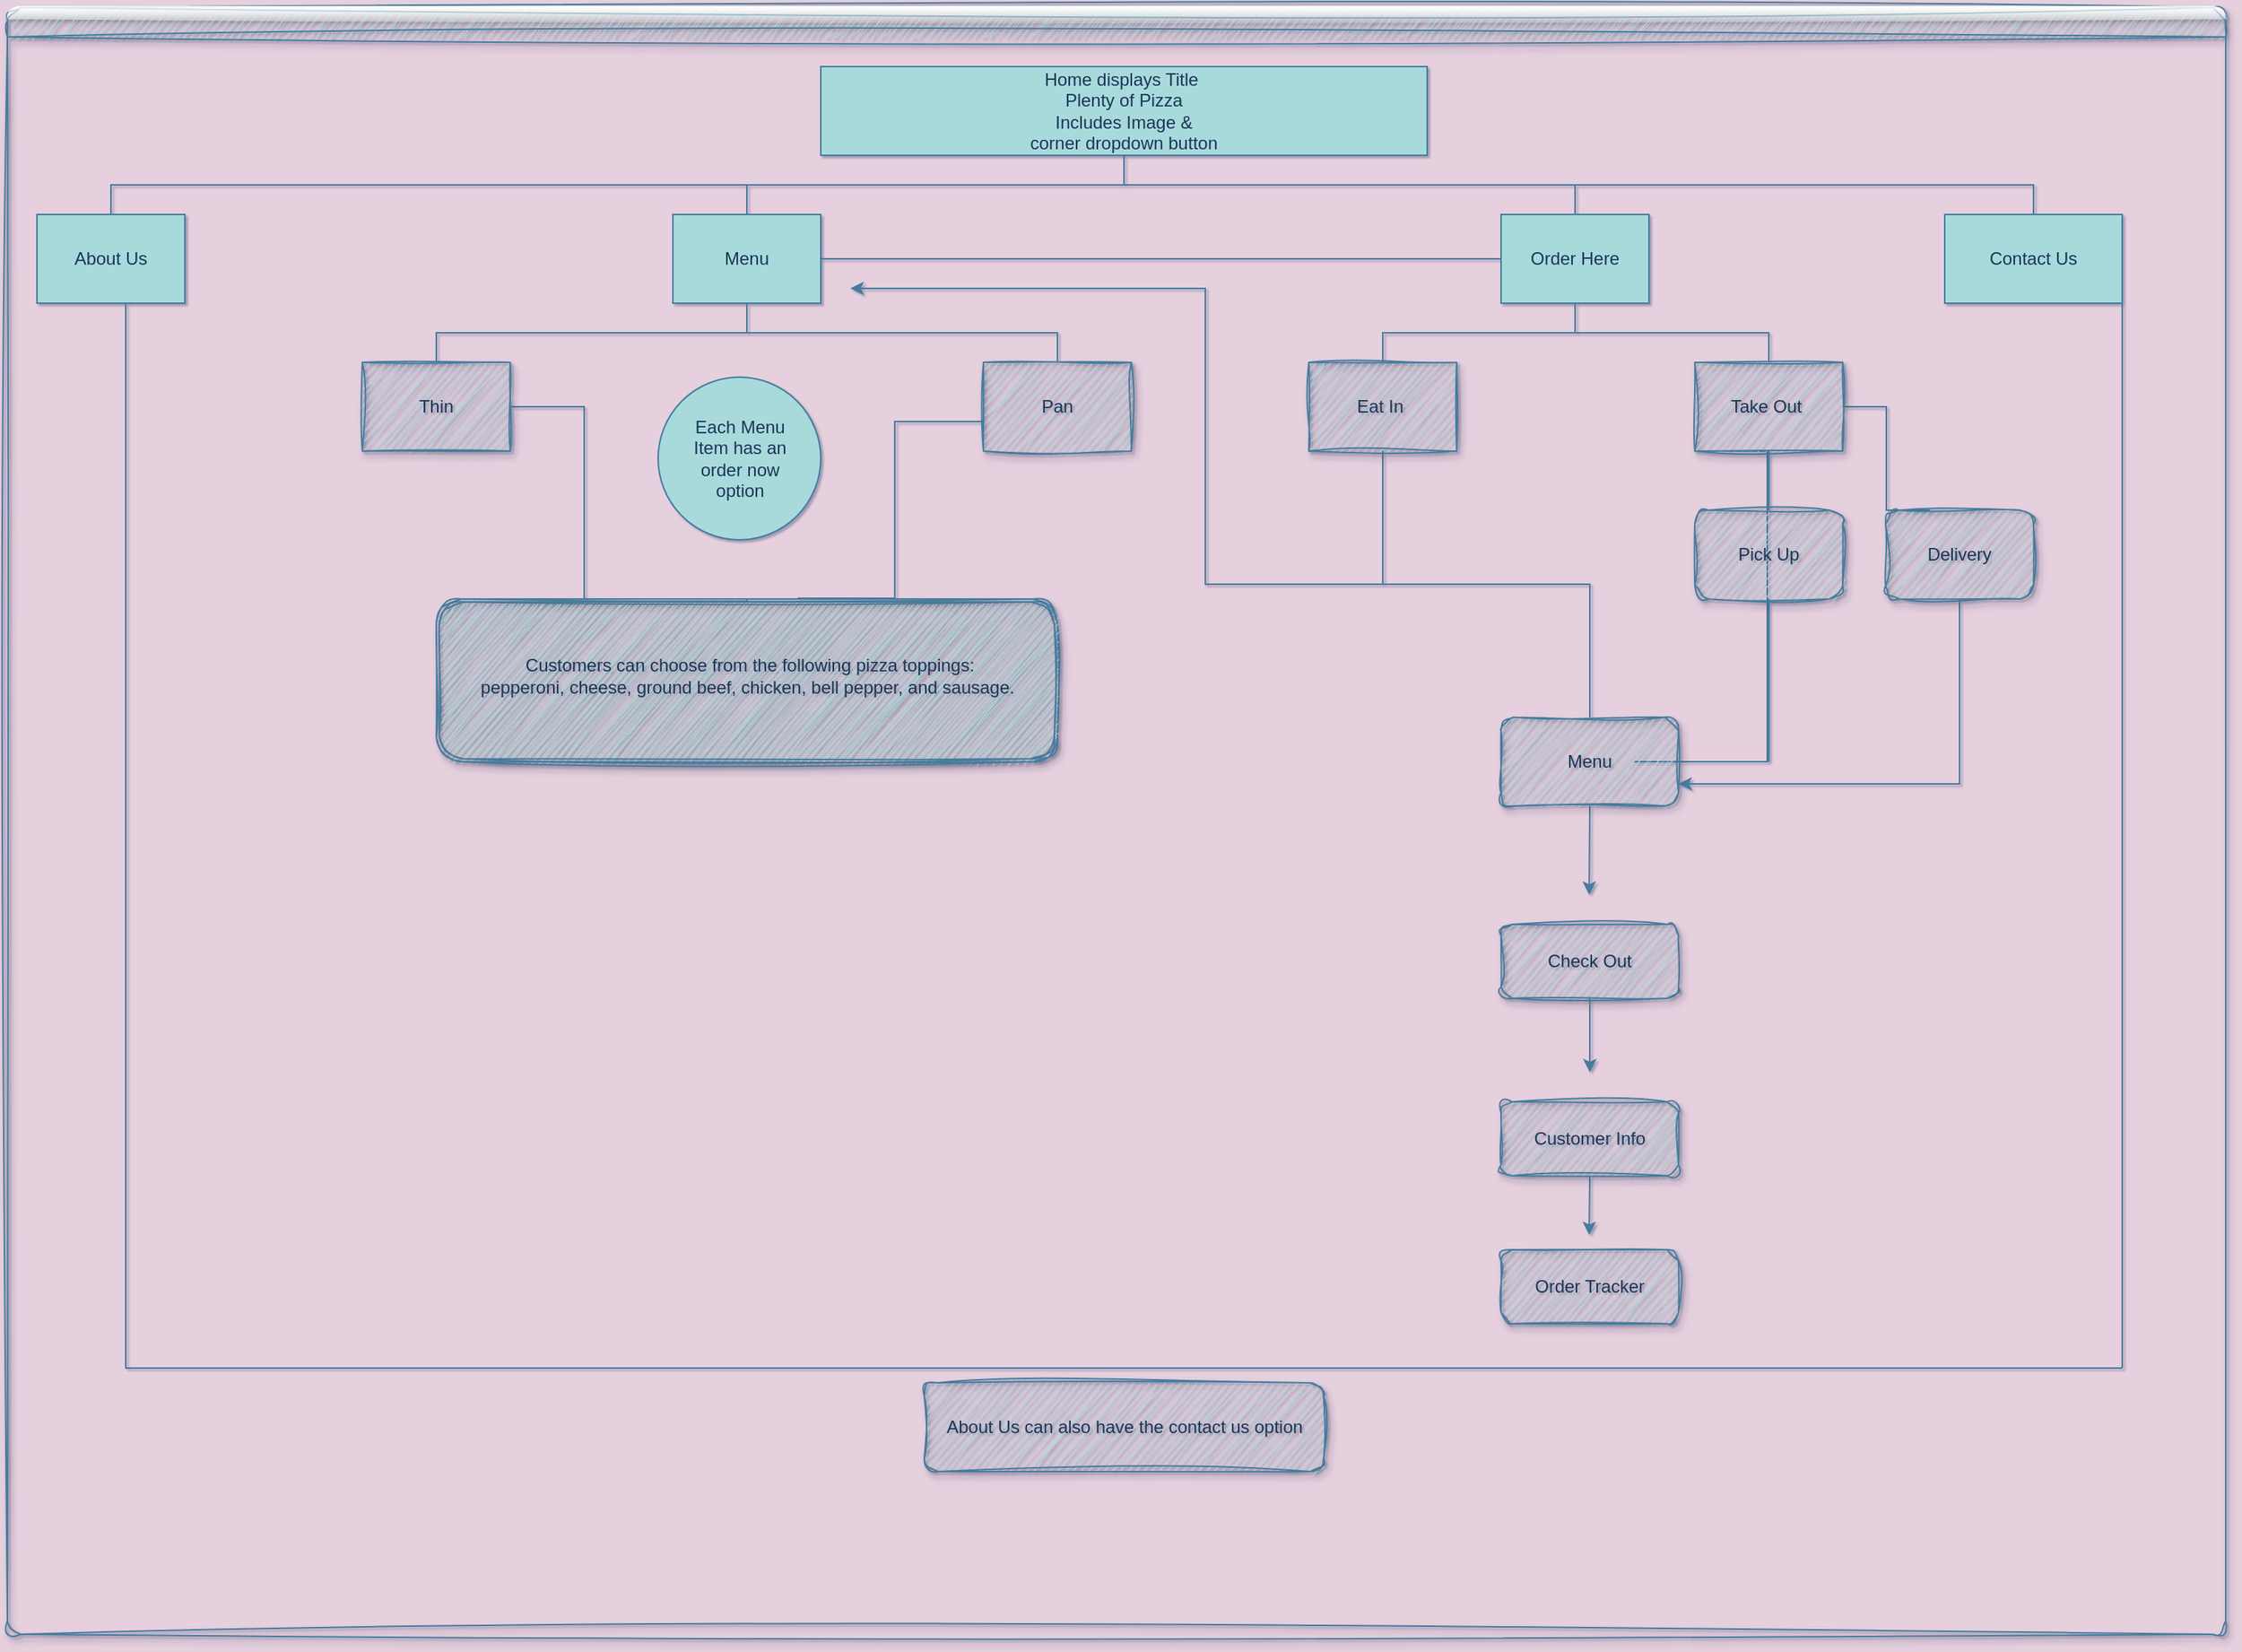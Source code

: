 <mxfile version="21.5.0" type="github">
  <diagram id="prtHgNgQTEPvFCAcTncT" name="Page-1">
    <mxGraphModel dx="2375" dy="1415" grid="1" gridSize="10" guides="1" tooltips="1" connect="1" arrows="1" fold="1" page="1" pageScale="1" pageWidth="827" pageHeight="1169" background="#E6D0DE" math="0" shadow="1">
      <root>
        <mxCell id="0" />
        <mxCell id="1" parent="0" />
        <mxCell id="3U8508BYd-Jw2ItALoRt-1" value="" style="swimlane;startSize=20;horizontal=1;containerType=tree;newEdgeStyle={&quot;edgeStyle&quot;:&quot;elbowEdgeStyle&quot;,&quot;startArrow&quot;:&quot;none&quot;,&quot;endArrow&quot;:&quot;none&quot;};shadow=1;swimlaneFillColor=none;sketch=1;curveFitting=1;jiggle=2;rounded=1;glass=1;labelBackgroundColor=none;fillColor=#A8DADC;strokeColor=#457B9D;fontColor=#1D3557;" vertex="1" parent="1">
          <mxGeometry x="80" y="35" width="1500" height="1100" as="geometry" />
        </mxCell>
        <mxCell id="3U8508BYd-Jw2ItALoRt-104" value="" style="rounded=1;whiteSpace=wrap;html=1;labelBackgroundColor=none;fillColor=#A8DADC;strokeColor=#457B9D;fontColor=#1D3557;sketch=1;curveFitting=1;jiggle=2;shadow=1;" vertex="1" parent="3U8508BYd-Jw2ItALoRt-1">
          <mxGeometry x="620" y="930" width="270" height="60" as="geometry" />
        </mxCell>
        <mxCell id="3U8508BYd-Jw2ItALoRt-86" value="" style="ellipse;whiteSpace=wrap;html=1;aspect=fixed;labelBackgroundColor=none;fillColor=#A8DADC;strokeColor=#457B9D;fontColor=#1D3557;" vertex="1" parent="3U8508BYd-Jw2ItALoRt-1">
          <mxGeometry x="440" y="250" width="110" height="110" as="geometry" />
        </mxCell>
        <mxCell id="3U8508BYd-Jw2ItALoRt-2" value="" style="edgeStyle=elbowEdgeStyle;elbow=vertical;sourcePerimeterSpacing=0;targetPerimeterSpacing=0;startArrow=none;endArrow=none;rounded=0;curved=0;labelBackgroundColor=none;strokeColor=#457B9D;fontColor=default;" edge="1" parent="3U8508BYd-Jw2ItALoRt-1" source="3U8508BYd-Jw2ItALoRt-4" target="3U8508BYd-Jw2ItALoRt-5">
          <mxGeometry relative="1" as="geometry" />
        </mxCell>
        <UserObject label="Home displays Title&amp;nbsp;&lt;br&gt;Plenty of Pizza&lt;br&gt;Includes Image &amp;amp;&lt;br&gt;corner dropdown button" treeRoot="1" id="3U8508BYd-Jw2ItALoRt-4">
          <mxCell style="whiteSpace=wrap;html=1;align=center;treeFolding=1;treeMoving=1;newEdgeStyle={&quot;edgeStyle&quot;:&quot;elbowEdgeStyle&quot;,&quot;startArrow&quot;:&quot;none&quot;,&quot;endArrow&quot;:&quot;none&quot;};labelBackgroundColor=none;fillColor=#A8DADC;strokeColor=#457B9D;fontColor=#1D3557;" vertex="1" parent="3U8508BYd-Jw2ItALoRt-1">
            <mxGeometry x="550" y="40" width="410" height="60" as="geometry" />
          </mxCell>
        </UserObject>
        <mxCell id="3U8508BYd-Jw2ItALoRt-100" style="edgeStyle=elbowEdgeStyle;rounded=0;orthogonalLoop=1;jettySize=auto;html=1;startArrow=none;endArrow=none;exitX=0.5;exitY=1;exitDx=0;exitDy=0;labelBackgroundColor=none;strokeColor=#457B9D;fontColor=default;" edge="1" parent="3U8508BYd-Jw2ItALoRt-1">
          <mxGeometry relative="1" as="geometry">
            <mxPoint x="90" y="920" as="sourcePoint" />
            <mxPoint x="1430" y="920" as="targetPoint" />
          </mxGeometry>
        </mxCell>
        <mxCell id="3U8508BYd-Jw2ItALoRt-101" style="edgeStyle=elbowEdgeStyle;rounded=0;orthogonalLoop=1;jettySize=auto;html=1;startArrow=none;endArrow=none;exitX=0.5;exitY=1;exitDx=0;exitDy=0;labelBackgroundColor=none;strokeColor=#457B9D;fontColor=default;" edge="1" parent="3U8508BYd-Jw2ItALoRt-1" source="3U8508BYd-Jw2ItALoRt-5">
          <mxGeometry relative="1" as="geometry">
            <mxPoint x="90" y="920" as="targetPoint" />
          </mxGeometry>
        </mxCell>
        <mxCell id="3U8508BYd-Jw2ItALoRt-5" value="About Us" style="whiteSpace=wrap;html=1;align=center;verticalAlign=middle;treeFolding=1;treeMoving=1;newEdgeStyle={&quot;edgeStyle&quot;:&quot;elbowEdgeStyle&quot;,&quot;startArrow&quot;:&quot;none&quot;,&quot;endArrow&quot;:&quot;none&quot;};labelBackgroundColor=none;fillColor=#A8DADC;strokeColor=#457B9D;fontColor=#1D3557;" vertex="1" parent="3U8508BYd-Jw2ItALoRt-1">
          <mxGeometry x="20" y="140" width="100" height="60" as="geometry" />
        </mxCell>
        <mxCell id="3U8508BYd-Jw2ItALoRt-8" value="" style="edgeStyle=elbowEdgeStyle;elbow=vertical;sourcePerimeterSpacing=0;targetPerimeterSpacing=0;startArrow=none;endArrow=none;rounded=0;curved=0;labelBackgroundColor=none;strokeColor=#457B9D;fontColor=default;" edge="1" target="3U8508BYd-Jw2ItALoRt-9" source="3U8508BYd-Jw2ItALoRt-4" parent="3U8508BYd-Jw2ItALoRt-1">
          <mxGeometry relative="1" as="geometry">
            <mxPoint x="825" y="170" as="sourcePoint" />
          </mxGeometry>
        </mxCell>
        <mxCell id="3U8508BYd-Jw2ItALoRt-48" style="edgeStyle=elbowEdgeStyle;rounded=0;orthogonalLoop=1;jettySize=auto;html=1;startArrow=none;endArrow=none;exitX=1;exitY=0.5;exitDx=0;exitDy=0;entryX=0;entryY=0.5;entryDx=0;entryDy=0;labelBackgroundColor=none;strokeColor=#457B9D;fontColor=default;" edge="1" parent="3U8508BYd-Jw2ItALoRt-1" source="3U8508BYd-Jw2ItALoRt-9" target="3U8508BYd-Jw2ItALoRt-44">
          <mxGeometry relative="1" as="geometry" />
        </mxCell>
        <mxCell id="3U8508BYd-Jw2ItALoRt-9" value="Menu" style="whiteSpace=wrap;html=1;align=center;verticalAlign=middle;treeFolding=1;treeMoving=1;newEdgeStyle={&quot;edgeStyle&quot;:&quot;elbowEdgeStyle&quot;,&quot;startArrow&quot;:&quot;none&quot;,&quot;endArrow&quot;:&quot;none&quot;};labelBackgroundColor=none;fillColor=#A8DADC;strokeColor=#457B9D;fontColor=#1D3557;" vertex="1" parent="3U8508BYd-Jw2ItALoRt-1">
          <mxGeometry x="450" y="140" width="100" height="60" as="geometry" />
        </mxCell>
        <mxCell id="3U8508BYd-Jw2ItALoRt-10" value="" style="edgeStyle=elbowEdgeStyle;rounded=0;orthogonalLoop=1;jettySize=auto;html=1;elbow=vertical;startArrow=none;endArrow=none;labelBackgroundColor=none;strokeColor=#457B9D;fontColor=default;" edge="1" source="3U8508BYd-Jw2ItALoRt-4" target="3U8508BYd-Jw2ItALoRt-11" parent="3U8508BYd-Jw2ItALoRt-1">
          <mxGeometry relative="1" as="geometry" />
        </mxCell>
        <mxCell id="3U8508BYd-Jw2ItALoRt-102" style="edgeStyle=elbowEdgeStyle;rounded=0;orthogonalLoop=1;jettySize=auto;html=1;startArrow=none;endArrow=none;targetPerimeterSpacing=2;exitX=1;exitY=0.75;exitDx=0;exitDy=0;labelBackgroundColor=none;strokeColor=#457B9D;fontColor=default;" edge="1" parent="3U8508BYd-Jw2ItALoRt-1" source="3U8508BYd-Jw2ItALoRt-11">
          <mxGeometry relative="1" as="geometry">
            <mxPoint x="1430" y="920" as="targetPoint" />
            <mxPoint x="1430" y="220" as="sourcePoint" />
            <Array as="points">
              <mxPoint x="1430" y="270" />
            </Array>
          </mxGeometry>
        </mxCell>
        <UserObject label="Contact Us" treeRoot="1" id="3U8508BYd-Jw2ItALoRt-11">
          <mxCell style="whiteSpace=wrap;html=1;align=center;treeFolding=1;treeMoving=1;newEdgeStyle={&quot;edgeStyle&quot;:&quot;elbowEdgeStyle&quot;,&quot;startArrow&quot;:&quot;none&quot;,&quot;endArrow&quot;:&quot;none&quot;};labelBackgroundColor=none;fillColor=#A8DADC;strokeColor=#457B9D;fontColor=#1D3557;" vertex="1" parent="3U8508BYd-Jw2ItALoRt-1">
            <mxGeometry x="1310" y="140" width="120" height="60" as="geometry" />
          </mxCell>
        </UserObject>
        <mxCell id="3U8508BYd-Jw2ItALoRt-13" value="" style="edgeStyle=elbowEdgeStyle;elbow=vertical;sourcePerimeterSpacing=0;targetPerimeterSpacing=0;startArrow=none;endArrow=none;rounded=0;curved=0;labelBackgroundColor=none;strokeColor=#457B9D;fontColor=default;" edge="1" target="3U8508BYd-Jw2ItALoRt-14" source="3U8508BYd-Jw2ItALoRt-9" parent="3U8508BYd-Jw2ItALoRt-1">
          <mxGeometry relative="1" as="geometry">
            <mxPoint x="635" y="150" as="sourcePoint" />
          </mxGeometry>
        </mxCell>
        <mxCell id="3U8508BYd-Jw2ItALoRt-39" style="edgeStyle=elbowEdgeStyle;rounded=0;orthogonalLoop=1;jettySize=auto;html=1;startArrow=none;endArrow=none;entryX=0.327;entryY=0.026;entryDx=0;entryDy=0;entryPerimeter=0;elbow=vertical;exitX=0.5;exitY=0;exitDx=0;exitDy=0;labelBackgroundColor=none;strokeColor=#457B9D;fontColor=default;" edge="1" parent="3U8508BYd-Jw2ItALoRt-1" source="3U8508BYd-Jw2ItALoRt-34" target="3U8508BYd-Jw2ItALoRt-34">
          <mxGeometry relative="1" as="geometry">
            <mxPoint x="260" y="300" as="sourcePoint" />
          </mxGeometry>
        </mxCell>
        <mxCell id="3U8508BYd-Jw2ItALoRt-41" style="edgeStyle=elbowEdgeStyle;rounded=0;orthogonalLoop=1;jettySize=auto;html=1;startArrow=none;endArrow=none;exitX=1;exitY=0.5;exitDx=0;exitDy=0;entryX=0.5;entryY=0;entryDx=0;entryDy=0;labelBackgroundColor=none;strokeColor=#457B9D;fontColor=default;" edge="1" parent="3U8508BYd-Jw2ItALoRt-1" source="3U8508BYd-Jw2ItALoRt-14" target="3U8508BYd-Jw2ItALoRt-34">
          <mxGeometry relative="1" as="geometry">
            <Array as="points">
              <mxPoint x="390" y="320" />
            </Array>
          </mxGeometry>
        </mxCell>
        <mxCell id="3U8508BYd-Jw2ItALoRt-14" value="Thin" style="whiteSpace=wrap;html=1;align=center;verticalAlign=middle;treeFolding=1;treeMoving=1;newEdgeStyle={&quot;edgeStyle&quot;:&quot;elbowEdgeStyle&quot;,&quot;startArrow&quot;:&quot;none&quot;,&quot;endArrow&quot;:&quot;none&quot;};sketch=1;curveFitting=1;jiggle=2;shadow=1;labelBackgroundColor=none;fillColor=#A8DADC;strokeColor=#457B9D;fontColor=#1D3557;" vertex="1" parent="3U8508BYd-Jw2ItALoRt-1">
          <mxGeometry x="240" y="240" width="100" height="60" as="geometry" />
        </mxCell>
        <mxCell id="3U8508BYd-Jw2ItALoRt-31" value="" style="edgeStyle=elbowEdgeStyle;elbow=vertical;sourcePerimeterSpacing=0;targetPerimeterSpacing=0;startArrow=none;endArrow=none;rounded=0;curved=0;labelBackgroundColor=none;strokeColor=#457B9D;fontColor=default;" edge="1" target="3U8508BYd-Jw2ItALoRt-32" source="3U8508BYd-Jw2ItALoRt-9" parent="3U8508BYd-Jw2ItALoRt-1">
          <mxGeometry relative="1" as="geometry">
            <mxPoint x="635" y="150" as="sourcePoint" />
          </mxGeometry>
        </mxCell>
        <mxCell id="3U8508BYd-Jw2ItALoRt-40" style="edgeStyle=elbowEdgeStyle;rounded=0;orthogonalLoop=1;jettySize=auto;html=1;startArrow=none;endArrow=none;entryX=0.582;entryY=-0.004;entryDx=0;entryDy=0;entryPerimeter=0;labelBackgroundColor=none;strokeColor=#457B9D;fontColor=default;" edge="1" parent="3U8508BYd-Jw2ItALoRt-1" source="3U8508BYd-Jw2ItALoRt-32" target="3U8508BYd-Jw2ItALoRt-34">
          <mxGeometry relative="1" as="geometry">
            <Array as="points">
              <mxPoint x="600" y="280" />
              <mxPoint x="310" y="310" />
            </Array>
          </mxGeometry>
        </mxCell>
        <mxCell id="3U8508BYd-Jw2ItALoRt-32" value="Pan" style="whiteSpace=wrap;html=1;align=center;verticalAlign=middle;treeFolding=1;treeMoving=1;newEdgeStyle={&quot;edgeStyle&quot;:&quot;elbowEdgeStyle&quot;,&quot;startArrow&quot;:&quot;none&quot;,&quot;endArrow&quot;:&quot;none&quot;};sketch=1;curveFitting=1;jiggle=2;shadow=1;labelBackgroundColor=none;fillColor=#A8DADC;strokeColor=#457B9D;fontColor=#1D3557;" vertex="1" parent="3U8508BYd-Jw2ItALoRt-1">
          <mxGeometry x="660" y="240" width="100" height="60" as="geometry" />
        </mxCell>
        <mxCell id="3U8508BYd-Jw2ItALoRt-34" value="" style="shape=ext;double=1;rounded=1;whiteSpace=wrap;html=1;sketch=1;curveFitting=1;jiggle=2;shadow=1;labelBackgroundColor=none;fillColor=#A8DADC;strokeColor=#457B9D;fontColor=#1D3557;" vertex="1" parent="3U8508BYd-Jw2ItALoRt-1">
          <mxGeometry x="290" y="400" width="420" height="110" as="geometry" />
        </mxCell>
        <mxCell id="3U8508BYd-Jw2ItALoRt-12" value="&lt;br&gt;&amp;nbsp;Customers can choose from the following pizza toppings:&lt;br&gt;&amp;nbsp;pepperoni, cheese, ground beef, chicken, bell pepper, and sausage.&amp;nbsp;" style="text;html=1;align=center;verticalAlign=middle;resizable=0;points=[];autosize=1;strokeColor=none;fillColor=none;labelBackgroundColor=none;fontColor=#1D3557;" vertex="1" parent="3U8508BYd-Jw2ItALoRt-1">
          <mxGeometry x="305" y="415" width="390" height="60" as="geometry" />
        </mxCell>
        <mxCell id="3U8508BYd-Jw2ItALoRt-43" value="" style="edgeStyle=elbowEdgeStyle;elbow=vertical;sourcePerimeterSpacing=0;targetPerimeterSpacing=0;startArrow=none;endArrow=none;rounded=0;curved=0;labelBackgroundColor=none;strokeColor=#457B9D;fontColor=default;" edge="1" target="3U8508BYd-Jw2ItALoRt-44" source="3U8508BYd-Jw2ItALoRt-4" parent="3U8508BYd-Jw2ItALoRt-1">
          <mxGeometry relative="1" as="geometry">
            <mxPoint x="555" y="130" as="sourcePoint" />
          </mxGeometry>
        </mxCell>
        <mxCell id="3U8508BYd-Jw2ItALoRt-44" value="Order Here" style="whiteSpace=wrap;html=1;align=center;verticalAlign=middle;treeFolding=1;treeMoving=1;newEdgeStyle={&quot;edgeStyle&quot;:&quot;elbowEdgeStyle&quot;,&quot;startArrow&quot;:&quot;none&quot;,&quot;endArrow&quot;:&quot;none&quot;};labelBackgroundColor=none;fillColor=#A8DADC;strokeColor=#457B9D;fontColor=#1D3557;" vertex="1" parent="3U8508BYd-Jw2ItALoRt-1">
          <mxGeometry x="1010" y="140" width="100" height="60" as="geometry" />
        </mxCell>
        <mxCell id="3U8508BYd-Jw2ItALoRt-45" value="Each Menu Item has an order now option" style="text;html=1;strokeColor=none;fillColor=none;align=center;verticalAlign=middle;whiteSpace=wrap;rounded=0;labelBackgroundColor=none;fontColor=#1D3557;" vertex="1" parent="3U8508BYd-Jw2ItALoRt-1">
          <mxGeometry x="457.5" y="285" width="75" height="40" as="geometry" />
        </mxCell>
        <mxCell id="3U8508BYd-Jw2ItALoRt-50" value="" style="edgeStyle=elbowEdgeStyle;elbow=vertical;sourcePerimeterSpacing=0;targetPerimeterSpacing=0;startArrow=none;endArrow=none;rounded=0;curved=0;labelBackgroundColor=none;strokeColor=#457B9D;fontColor=default;" edge="1" target="3U8508BYd-Jw2ItALoRt-51" source="3U8508BYd-Jw2ItALoRt-44" parent="3U8508BYd-Jw2ItALoRt-1">
          <mxGeometry relative="1" as="geometry">
            <mxPoint x="535" y="130" as="sourcePoint" />
          </mxGeometry>
        </mxCell>
        <mxCell id="3U8508BYd-Jw2ItALoRt-58" style="edgeStyle=elbowEdgeStyle;rounded=0;orthogonalLoop=1;jettySize=auto;html=1;startArrow=none;endArrow=none;exitX=0.5;exitY=1;exitDx=0;exitDy=0;entryX=0.5;entryY=1;entryDx=0;entryDy=0;labelBackgroundColor=none;strokeColor=#457B9D;fontColor=default;" edge="1" parent="3U8508BYd-Jw2ItALoRt-1" source="3U8508BYd-Jw2ItALoRt-51" target="3U8508BYd-Jw2ItALoRt-51">
          <mxGeometry relative="1" as="geometry">
            <mxPoint x="1050" y="360" as="targetPoint" />
            <Array as="points">
              <mxPoint x="940" y="390" />
              <mxPoint x="1000" y="340" />
            </Array>
          </mxGeometry>
        </mxCell>
        <mxCell id="3U8508BYd-Jw2ItALoRt-51" value="Eat In&amp;nbsp;" style="whiteSpace=wrap;html=1;align=center;verticalAlign=middle;treeFolding=1;treeMoving=1;newEdgeStyle={&quot;edgeStyle&quot;:&quot;elbowEdgeStyle&quot;,&quot;startArrow&quot;:&quot;none&quot;,&quot;endArrow&quot;:&quot;none&quot;};sketch=1;curveFitting=1;jiggle=2;shadow=1;labelBackgroundColor=none;fillColor=#A8DADC;strokeColor=#457B9D;fontColor=#1D3557;" vertex="1" parent="3U8508BYd-Jw2ItALoRt-1">
          <mxGeometry x="880" y="240" width="100" height="60" as="geometry" />
        </mxCell>
        <mxCell id="3U8508BYd-Jw2ItALoRt-54" style="edgeStyle=elbowEdgeStyle;rounded=0;orthogonalLoop=1;jettySize=auto;html=1;startArrow=none;endArrow=none;exitX=1;exitY=0.5;exitDx=0;exitDy=0;entryX=1;entryY=0.75;entryDx=0;entryDy=0;labelBackgroundColor=none;strokeColor=#457B9D;fontColor=default;" edge="1" parent="3U8508BYd-Jw2ItALoRt-1" source="3U8508BYd-Jw2ItALoRt-44" target="3U8508BYd-Jw2ItALoRt-44">
          <mxGeometry relative="1" as="geometry" />
        </mxCell>
        <mxCell id="3U8508BYd-Jw2ItALoRt-56" value="" style="edgeStyle=elbowEdgeStyle;elbow=vertical;sourcePerimeterSpacing=0;targetPerimeterSpacing=0;startArrow=none;endArrow=none;rounded=0;curved=0;labelBackgroundColor=none;strokeColor=#457B9D;fontColor=default;" edge="1" target="3U8508BYd-Jw2ItALoRt-57" source="3U8508BYd-Jw2ItALoRt-44" parent="3U8508BYd-Jw2ItALoRt-1">
          <mxGeometry relative="1" as="geometry">
            <mxPoint x="825" y="140" as="sourcePoint" />
          </mxGeometry>
        </mxCell>
        <mxCell id="3U8508BYd-Jw2ItALoRt-59" style="edgeStyle=elbowEdgeStyle;rounded=0;orthogonalLoop=1;jettySize=auto;html=1;startArrow=none;endArrow=none;exitX=0.5;exitY=1;exitDx=0;exitDy=0;entryX=1;entryY=0.5;entryDx=0;entryDy=0;labelBackgroundColor=none;strokeColor=#457B9D;fontColor=default;" edge="1" parent="3U8508BYd-Jw2ItALoRt-1">
          <mxGeometry relative="1" as="geometry">
            <mxPoint x="1100" y="510.0" as="targetPoint" />
            <mxPoint x="1161" y="300" as="sourcePoint" />
            <Array as="points">
              <mxPoint x="1190" y="490" />
              <mxPoint x="1040" y="300" />
              <mxPoint x="1090" y="330" />
            </Array>
          </mxGeometry>
        </mxCell>
        <mxCell id="3U8508BYd-Jw2ItALoRt-81" style="edgeStyle=elbowEdgeStyle;rounded=0;orthogonalLoop=1;jettySize=auto;html=1;startArrow=none;endArrow=none;exitX=1;exitY=0.5;exitDx=0;exitDy=0;labelBackgroundColor=none;strokeColor=#457B9D;fontColor=default;" edge="1" parent="3U8508BYd-Jw2ItALoRt-1" source="3U8508BYd-Jw2ItALoRt-57">
          <mxGeometry relative="1" as="geometry">
            <mxPoint x="1300.0" y="340" as="targetPoint" />
          </mxGeometry>
        </mxCell>
        <mxCell id="3U8508BYd-Jw2ItALoRt-57" value="Take Out&amp;nbsp;" style="whiteSpace=wrap;html=1;align=center;verticalAlign=middle;treeFolding=1;treeMoving=1;newEdgeStyle={&quot;edgeStyle&quot;:&quot;elbowEdgeStyle&quot;,&quot;startArrow&quot;:&quot;none&quot;,&quot;endArrow&quot;:&quot;none&quot;};sketch=1;curveFitting=1;jiggle=2;shadow=1;labelBackgroundColor=none;fillColor=#A8DADC;strokeColor=#457B9D;fontColor=#1D3557;" vertex="1" parent="3U8508BYd-Jw2ItALoRt-1">
          <mxGeometry x="1141" y="240" width="100" height="60" as="geometry" />
        </mxCell>
        <mxCell id="3U8508BYd-Jw2ItALoRt-67" style="edgeStyle=orthogonalEdgeStyle;rounded=0;orthogonalLoop=1;jettySize=auto;html=1;labelBackgroundColor=none;strokeColor=#457B9D;fontColor=default;" edge="1" parent="3U8508BYd-Jw2ItALoRt-1" source="3U8508BYd-Jw2ItALoRt-66">
          <mxGeometry relative="1" as="geometry">
            <mxPoint x="570" y="190" as="targetPoint" />
            <Array as="points">
              <mxPoint x="810" y="390" />
              <mxPoint x="810" y="190" />
            </Array>
          </mxGeometry>
        </mxCell>
        <mxCell id="3U8508BYd-Jw2ItALoRt-89" style="edgeStyle=orthogonalEdgeStyle;rounded=0;orthogonalLoop=1;jettySize=auto;html=1;exitX=0.5;exitY=1;exitDx=0;exitDy=0;labelBackgroundColor=none;strokeColor=#457B9D;fontColor=default;" edge="1" parent="3U8508BYd-Jw2ItALoRt-1" source="3U8508BYd-Jw2ItALoRt-66">
          <mxGeometry relative="1" as="geometry">
            <mxPoint x="1069.545" y="600.0" as="targetPoint" />
          </mxGeometry>
        </mxCell>
        <mxCell id="3U8508BYd-Jw2ItALoRt-66" value="Menu" style="whiteSpace=wrap;html=1;rounded=1;glass=0;sketch=1;curveFitting=1;jiggle=2;shadow=1;labelBackgroundColor=none;fillColor=#A8DADC;strokeColor=#457B9D;fontColor=#1D3557;" vertex="1" parent="3U8508BYd-Jw2ItALoRt-1">
          <mxGeometry x="1010" y="480" width="120" height="60" as="geometry" />
        </mxCell>
        <mxCell id="3U8508BYd-Jw2ItALoRt-79" value="" style="edgeStyle=elbowEdgeStyle;elbow=vertical;sourcePerimeterSpacing=0;targetPerimeterSpacing=0;startArrow=none;endArrow=none;rounded=0;curved=0;labelBackgroundColor=none;strokeColor=#457B9D;fontColor=default;" edge="1" target="3U8508BYd-Jw2ItALoRt-80" source="3U8508BYd-Jw2ItALoRt-57" parent="3U8508BYd-Jw2ItALoRt-1">
          <mxGeometry relative="1" as="geometry">
            <mxPoint x="1110" y="230" as="sourcePoint" />
          </mxGeometry>
        </mxCell>
        <mxCell id="3U8508BYd-Jw2ItALoRt-85" style="edgeStyle=elbowEdgeStyle;rounded=0;orthogonalLoop=1;jettySize=auto;html=1;startArrow=none;endArrow=none;labelBackgroundColor=none;strokeColor=#457B9D;fontColor=default;" edge="1" parent="3U8508BYd-Jw2ItALoRt-1" source="3U8508BYd-Jw2ItALoRt-80">
          <mxGeometry relative="1" as="geometry">
            <mxPoint x="1191" y="510.0" as="targetPoint" />
          </mxGeometry>
        </mxCell>
        <mxCell id="3U8508BYd-Jw2ItALoRt-80" value="Pick Up" style="whiteSpace=wrap;html=1;align=center;verticalAlign=middle;treeFolding=1;treeMoving=1;newEdgeStyle={&quot;edgeStyle&quot;:&quot;elbowEdgeStyle&quot;,&quot;startArrow&quot;:&quot;none&quot;,&quot;endArrow&quot;:&quot;none&quot;};rounded=1;sketch=1;curveFitting=1;jiggle=2;shadow=1;labelBackgroundColor=none;fillColor=#A8DADC;strokeColor=#457B9D;fontColor=#1D3557;" vertex="1" parent="3U8508BYd-Jw2ItALoRt-1">
          <mxGeometry x="1141" y="340" width="100" height="60" as="geometry" />
        </mxCell>
        <mxCell id="3U8508BYd-Jw2ItALoRt-84" style="edgeStyle=orthogonalEdgeStyle;rounded=0;orthogonalLoop=1;jettySize=auto;html=1;exitX=0.5;exitY=1;exitDx=0;exitDy=0;entryX=1;entryY=0.75;entryDx=0;entryDy=0;labelBackgroundColor=none;strokeColor=#457B9D;fontColor=default;" edge="1" parent="3U8508BYd-Jw2ItALoRt-1" source="3U8508BYd-Jw2ItALoRt-83" target="3U8508BYd-Jw2ItALoRt-66">
          <mxGeometry relative="1" as="geometry" />
        </mxCell>
        <mxCell id="3U8508BYd-Jw2ItALoRt-83" value="Delivery" style="whiteSpace=wrap;html=1;rounded=1;sketch=1;curveFitting=1;jiggle=2;shadow=1;labelBackgroundColor=none;fillColor=#A8DADC;strokeColor=#457B9D;fontColor=#1D3557;" vertex="1" parent="3U8508BYd-Jw2ItALoRt-1">
          <mxGeometry x="1270" y="340" width="100" height="60" as="geometry" />
        </mxCell>
        <mxCell id="3U8508BYd-Jw2ItALoRt-99" style="edgeStyle=orthogonalEdgeStyle;rounded=0;orthogonalLoop=1;jettySize=auto;html=1;exitX=0.5;exitY=1;exitDx=0;exitDy=0;labelBackgroundColor=none;strokeColor=#457B9D;fontColor=default;" edge="1" parent="3U8508BYd-Jw2ItALoRt-1" source="3U8508BYd-Jw2ItALoRt-91">
          <mxGeometry relative="1" as="geometry">
            <mxPoint x="1069.545" y="830" as="targetPoint" />
          </mxGeometry>
        </mxCell>
        <mxCell id="3U8508BYd-Jw2ItALoRt-91" value="Customer Info" style="whiteSpace=wrap;html=1;labelBackgroundColor=none;fillColor=#A8DADC;strokeColor=#457B9D;fontColor=#1D3557;rounded=1;shadow=1;sketch=1;curveFitting=1;jiggle=2;" vertex="1" parent="3U8508BYd-Jw2ItALoRt-1">
          <mxGeometry x="1010" y="740" width="120" height="50" as="geometry" />
        </mxCell>
        <mxCell id="3U8508BYd-Jw2ItALoRt-94" value="Order Tracker" style="whiteSpace=wrap;html=1;labelBackgroundColor=none;fillColor=#A8DADC;strokeColor=#457B9D;fontColor=#1D3557;rounded=1;shadow=1;sketch=1;curveFitting=1;jiggle=2;" vertex="1" parent="3U8508BYd-Jw2ItALoRt-1">
          <mxGeometry x="1010" y="840" width="120" height="50" as="geometry" />
        </mxCell>
        <mxCell id="3U8508BYd-Jw2ItALoRt-90" value="Check Out" style="whiteSpace=wrap;html=1;labelBackgroundColor=none;fillColor=#A8DADC;strokeColor=#457B9D;fontColor=#1D3557;sketch=1;curveFitting=1;jiggle=2;shadow=1;rounded=1;" vertex="1" parent="3U8508BYd-Jw2ItALoRt-1">
          <mxGeometry x="1010" y="620" width="120" height="50" as="geometry" />
        </mxCell>
        <mxCell id="3U8508BYd-Jw2ItALoRt-92" value="" style="edgeStyle=orthogonalEdgeStyle;rounded=0;orthogonalLoop=1;jettySize=auto;html=1;labelBackgroundColor=none;strokeColor=#457B9D;fontColor=default;" edge="1" parent="3U8508BYd-Jw2ItALoRt-1" source="3U8508BYd-Jw2ItALoRt-90">
          <mxGeometry relative="1" as="geometry">
            <mxPoint x="1070" y="720" as="targetPoint" />
          </mxGeometry>
        </mxCell>
        <mxCell id="3U8508BYd-Jw2ItALoRt-103" value="About Us can also have the contact us option" style="text;html=1;align=center;verticalAlign=middle;resizable=0;points=[];autosize=1;strokeColor=none;fillColor=none;labelBackgroundColor=none;fontColor=#1D3557;" vertex="1" parent="3U8508BYd-Jw2ItALoRt-1">
          <mxGeometry x="625" y="945" width="260" height="30" as="geometry" />
        </mxCell>
      </root>
    </mxGraphModel>
  </diagram>
</mxfile>
